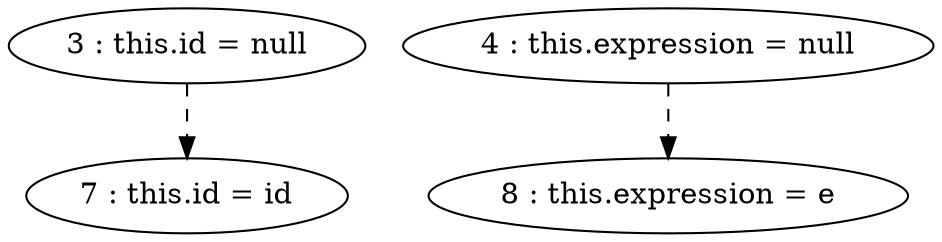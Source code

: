 digraph G {
"3 : this.id = null"
"3 : this.id = null" -> "7 : this.id = id" [style=dashed]
"4 : this.expression = null"
"4 : this.expression = null" -> "8 : this.expression = e" [style=dashed]
"7 : this.id = id"
"8 : this.expression = e"
}